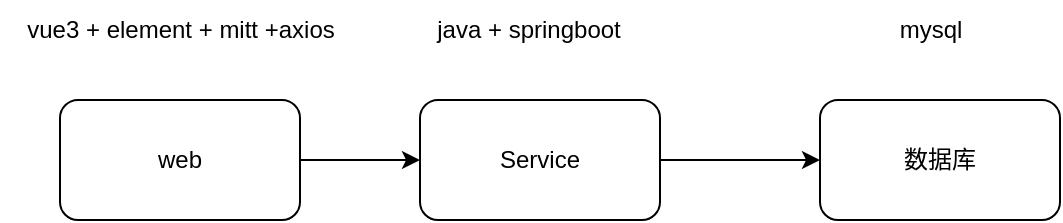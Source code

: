 <mxfile version="20.8.23" type="device"><diagram name="第 1 页" id="-IjBpAc6GxQhQ3cs2tjq"><mxGraphModel dx="893" dy="611" grid="1" gridSize="10" guides="1" tooltips="1" connect="1" arrows="1" fold="1" page="1" pageScale="1" pageWidth="827" pageHeight="1169" math="0" shadow="0"><root><mxCell id="0"/><mxCell id="1" parent="0"/><mxCell id="uwOn6wBjqqqzkQucZwTT-5" value="" style="edgeStyle=orthogonalEdgeStyle;rounded=0;orthogonalLoop=1;jettySize=auto;html=1;" edge="1" parent="1" source="uwOn6wBjqqqzkQucZwTT-1" target="uwOn6wBjqqqzkQucZwTT-2"><mxGeometry relative="1" as="geometry"/></mxCell><mxCell id="uwOn6wBjqqqzkQucZwTT-1" value="web" style="rounded=1;whiteSpace=wrap;html=1;" vertex="1" parent="1"><mxGeometry x="120" y="250" width="120" height="60" as="geometry"/></mxCell><mxCell id="uwOn6wBjqqqzkQucZwTT-7" value="" style="edgeStyle=orthogonalEdgeStyle;rounded=0;orthogonalLoop=1;jettySize=auto;html=1;" edge="1" parent="1" source="uwOn6wBjqqqzkQucZwTT-2" target="uwOn6wBjqqqzkQucZwTT-6"><mxGeometry relative="1" as="geometry"/></mxCell><mxCell id="uwOn6wBjqqqzkQucZwTT-2" value="Service" style="rounded=1;whiteSpace=wrap;html=1;" vertex="1" parent="1"><mxGeometry x="300" y="250" width="120" height="60" as="geometry"/></mxCell><mxCell id="uwOn6wBjqqqzkQucZwTT-3" value="vue3 + element + mitt +axios&lt;br&gt;" style="text;html=1;align=center;verticalAlign=middle;resizable=0;points=[];autosize=1;strokeColor=none;fillColor=none;" vertex="1" parent="1"><mxGeometry x="90" y="200" width="180" height="30" as="geometry"/></mxCell><mxCell id="uwOn6wBjqqqzkQucZwTT-4" value="java + springboot" style="text;html=1;align=center;verticalAlign=middle;resizable=0;points=[];autosize=1;strokeColor=none;fillColor=none;" vertex="1" parent="1"><mxGeometry x="294" y="200" width="120" height="30" as="geometry"/></mxCell><mxCell id="uwOn6wBjqqqzkQucZwTT-6" value="数据库" style="whiteSpace=wrap;html=1;rounded=1;" vertex="1" parent="1"><mxGeometry x="500" y="250" width="120" height="60" as="geometry"/></mxCell><mxCell id="uwOn6wBjqqqzkQucZwTT-8" value="mysql" style="text;html=1;align=center;verticalAlign=middle;resizable=0;points=[];autosize=1;strokeColor=none;fillColor=none;" vertex="1" parent="1"><mxGeometry x="530" y="200" width="50" height="30" as="geometry"/></mxCell></root></mxGraphModel></diagram></mxfile>